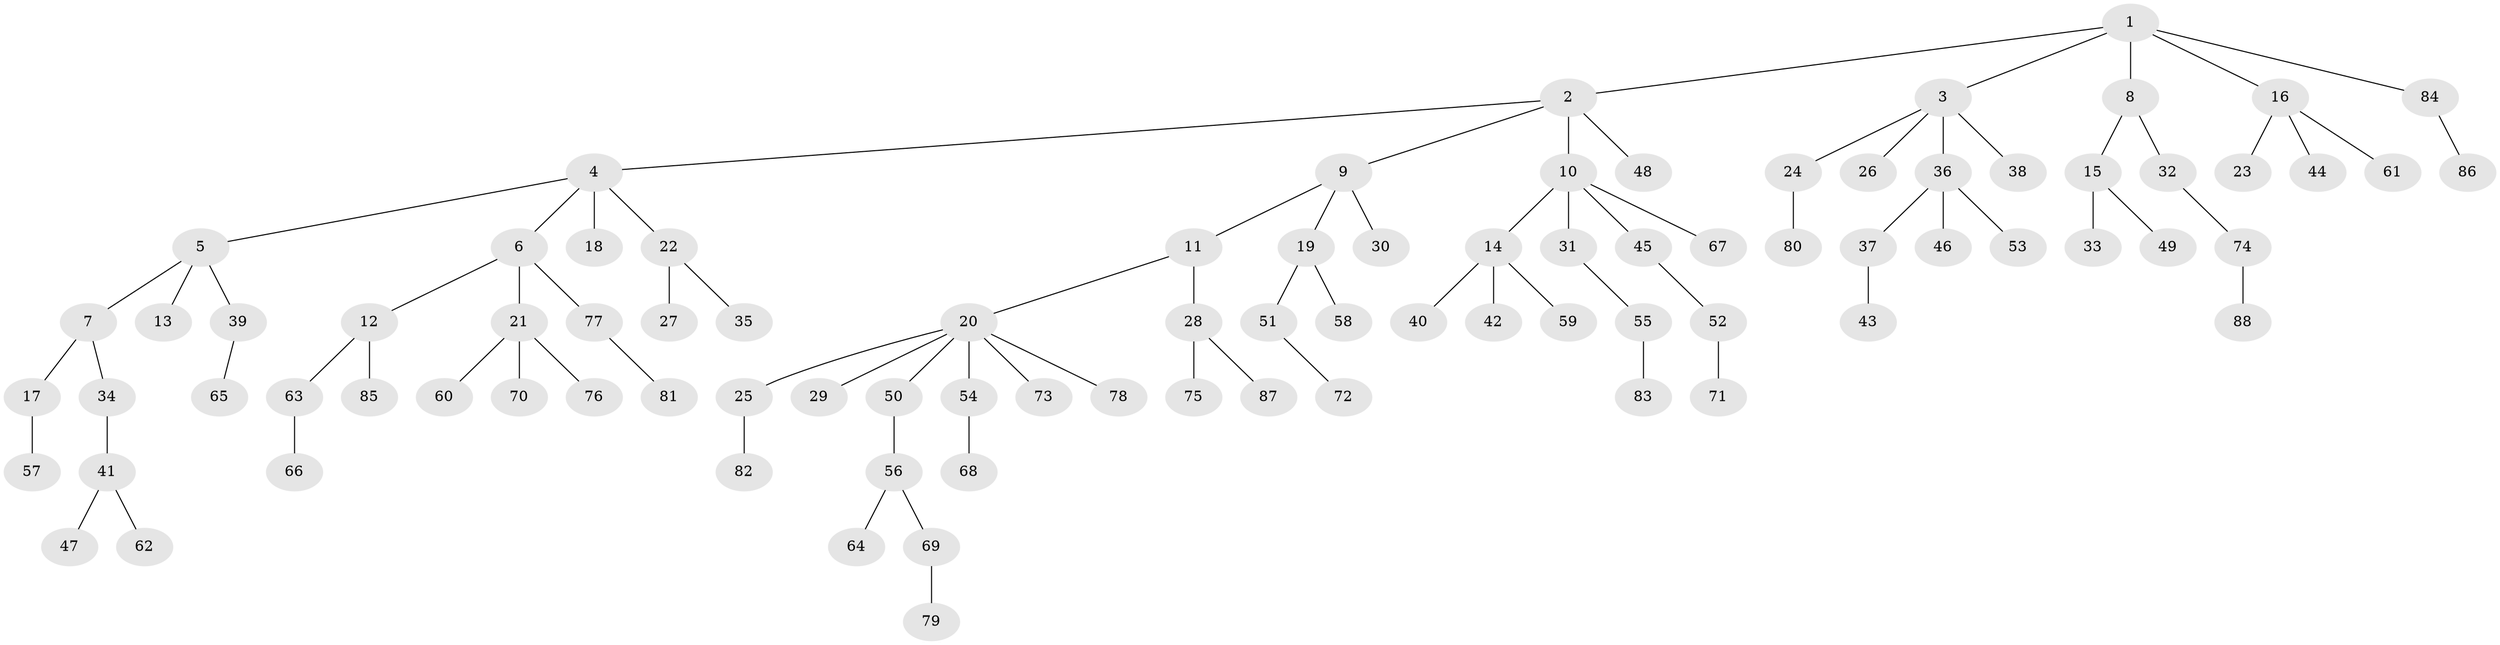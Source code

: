 // coarse degree distribution, {8: 0.03278688524590164, 5: 0.06557377049180328, 4: 0.01639344262295082, 3: 0.13114754098360656, 1: 0.5901639344262295, 2: 0.16393442622950818}
// Generated by graph-tools (version 1.1) at 2025/24/03/03/25 07:24:05]
// undirected, 88 vertices, 87 edges
graph export_dot {
graph [start="1"]
  node [color=gray90,style=filled];
  1;
  2;
  3;
  4;
  5;
  6;
  7;
  8;
  9;
  10;
  11;
  12;
  13;
  14;
  15;
  16;
  17;
  18;
  19;
  20;
  21;
  22;
  23;
  24;
  25;
  26;
  27;
  28;
  29;
  30;
  31;
  32;
  33;
  34;
  35;
  36;
  37;
  38;
  39;
  40;
  41;
  42;
  43;
  44;
  45;
  46;
  47;
  48;
  49;
  50;
  51;
  52;
  53;
  54;
  55;
  56;
  57;
  58;
  59;
  60;
  61;
  62;
  63;
  64;
  65;
  66;
  67;
  68;
  69;
  70;
  71;
  72;
  73;
  74;
  75;
  76;
  77;
  78;
  79;
  80;
  81;
  82;
  83;
  84;
  85;
  86;
  87;
  88;
  1 -- 2;
  1 -- 3;
  1 -- 8;
  1 -- 16;
  1 -- 84;
  2 -- 4;
  2 -- 9;
  2 -- 10;
  2 -- 48;
  3 -- 24;
  3 -- 26;
  3 -- 36;
  3 -- 38;
  4 -- 5;
  4 -- 6;
  4 -- 18;
  4 -- 22;
  5 -- 7;
  5 -- 13;
  5 -- 39;
  6 -- 12;
  6 -- 21;
  6 -- 77;
  7 -- 17;
  7 -- 34;
  8 -- 15;
  8 -- 32;
  9 -- 11;
  9 -- 19;
  9 -- 30;
  10 -- 14;
  10 -- 31;
  10 -- 45;
  10 -- 67;
  11 -- 20;
  11 -- 28;
  12 -- 63;
  12 -- 85;
  14 -- 40;
  14 -- 42;
  14 -- 59;
  15 -- 33;
  15 -- 49;
  16 -- 23;
  16 -- 44;
  16 -- 61;
  17 -- 57;
  19 -- 51;
  19 -- 58;
  20 -- 25;
  20 -- 29;
  20 -- 50;
  20 -- 54;
  20 -- 73;
  20 -- 78;
  21 -- 60;
  21 -- 70;
  21 -- 76;
  22 -- 27;
  22 -- 35;
  24 -- 80;
  25 -- 82;
  28 -- 75;
  28 -- 87;
  31 -- 55;
  32 -- 74;
  34 -- 41;
  36 -- 37;
  36 -- 46;
  36 -- 53;
  37 -- 43;
  39 -- 65;
  41 -- 47;
  41 -- 62;
  45 -- 52;
  50 -- 56;
  51 -- 72;
  52 -- 71;
  54 -- 68;
  55 -- 83;
  56 -- 64;
  56 -- 69;
  63 -- 66;
  69 -- 79;
  74 -- 88;
  77 -- 81;
  84 -- 86;
}

